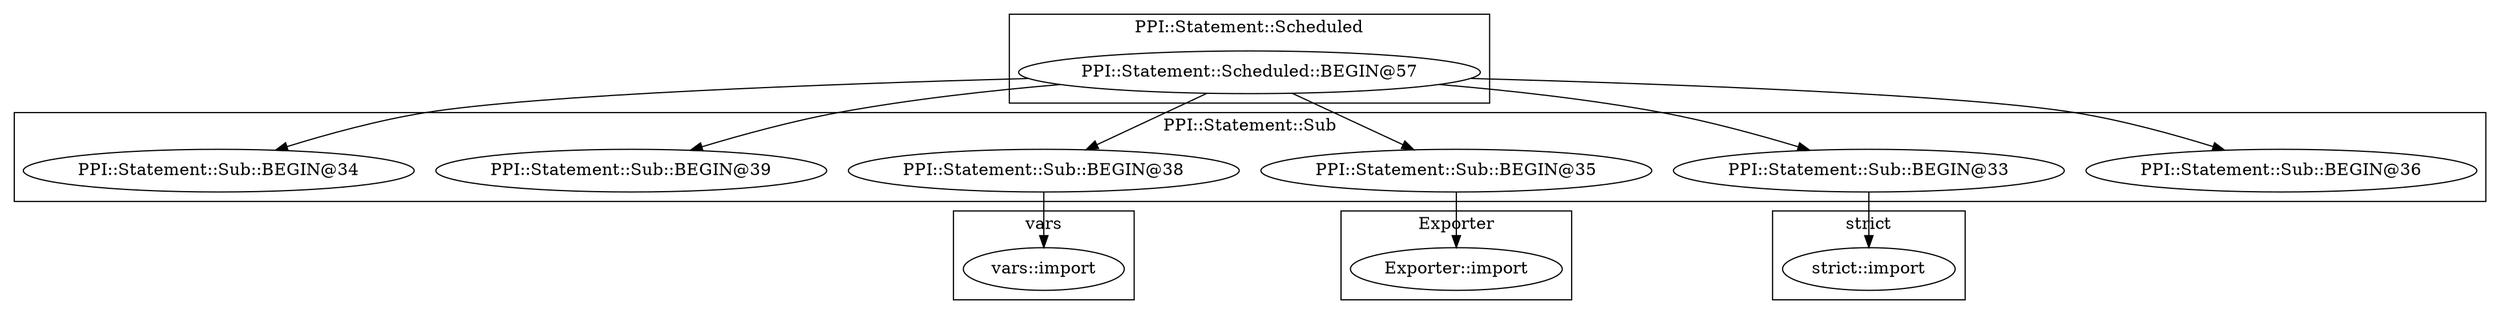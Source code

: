 digraph {
graph [overlap=false]
subgraph cluster_PPI_Statement_Sub {
	label="PPI::Statement::Sub";
	"PPI::Statement::Sub::BEGIN@36";
	"PPI::Statement::Sub::BEGIN@38";
	"PPI::Statement::Sub::BEGIN@35";
	"PPI::Statement::Sub::BEGIN@33";
	"PPI::Statement::Sub::BEGIN@39";
	"PPI::Statement::Sub::BEGIN@34";
}
subgraph cluster_PPI_Statement_Scheduled {
	label="PPI::Statement::Scheduled";
	"PPI::Statement::Scheduled::BEGIN@57";
}
subgraph cluster_Exporter {
	label="Exporter";
	"Exporter::import";
}
subgraph cluster_vars {
	label="vars";
	"vars::import";
}
subgraph cluster_strict {
	label="strict";
	"strict::import";
}
"PPI::Statement::Scheduled::BEGIN@57" -> "PPI::Statement::Sub::BEGIN@39";
"PPI::Statement::Scheduled::BEGIN@57" -> "PPI::Statement::Sub::BEGIN@33";
"PPI::Statement::Scheduled::BEGIN@57" -> "PPI::Statement::Sub::BEGIN@35";
"PPI::Statement::Sub::BEGIN@33" -> "strict::import";
"PPI::Statement::Scheduled::BEGIN@57" -> "PPI::Statement::Sub::BEGIN@36";
"PPI::Statement::Sub::BEGIN@35" -> "Exporter::import";
"PPI::Statement::Scheduled::BEGIN@57" -> "PPI::Statement::Sub::BEGIN@38";
"PPI::Statement::Sub::BEGIN@38" -> "vars::import";
"PPI::Statement::Scheduled::BEGIN@57" -> "PPI::Statement::Sub::BEGIN@34";
}
